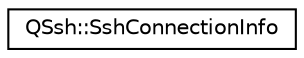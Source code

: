 digraph "Graphical Class Hierarchy"
{
  edge [fontname="Helvetica",fontsize="10",labelfontname="Helvetica",labelfontsize="10"];
  node [fontname="Helvetica",fontsize="10",shape=record];
  rankdir="LR";
  Node0 [label="QSsh::SshConnectionInfo",height=0.2,width=0.4,color="black", fillcolor="white", style="filled",URL="$class_q_ssh_1_1_ssh_connection_info.html"];
}
